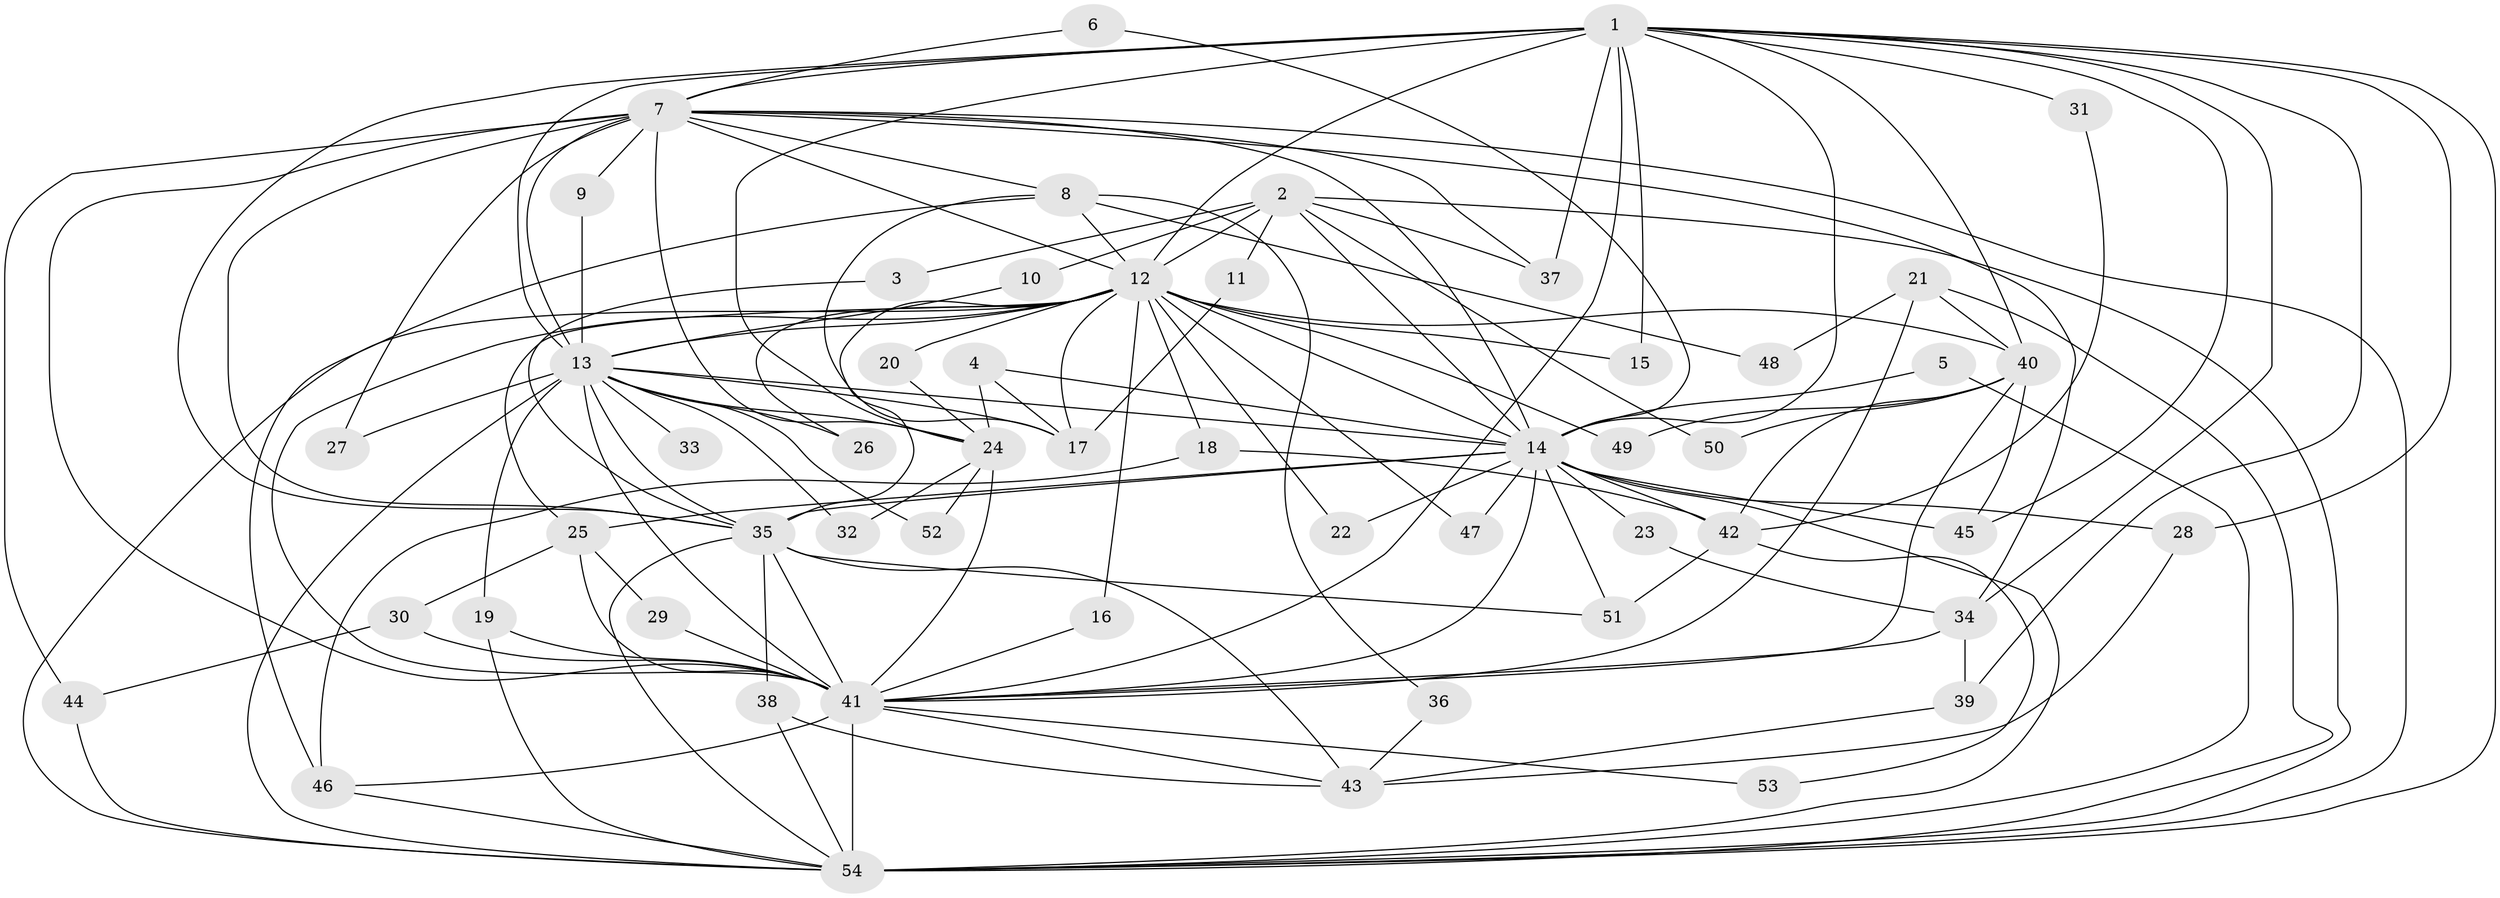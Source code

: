 // original degree distribution, {16: 0.02247191011235955, 14: 0.011235955056179775, 21: 0.02247191011235955, 24: 0.02247191011235955, 20: 0.011235955056179775, 17: 0.011235955056179775, 15: 0.011235955056179775, 8: 0.033707865168539325, 3: 0.16853932584269662, 2: 0.5842696629213483, 6: 0.02247191011235955, 5: 0.02247191011235955, 4: 0.0449438202247191, 7: 0.011235955056179775}
// Generated by graph-tools (version 1.1) at 2025/36/03/04/25 23:36:26]
// undirected, 54 vertices, 138 edges
graph export_dot {
  node [color=gray90,style=filled];
  1;
  2;
  3;
  4;
  5;
  6;
  7;
  8;
  9;
  10;
  11;
  12;
  13;
  14;
  15;
  16;
  17;
  18;
  19;
  20;
  21;
  22;
  23;
  24;
  25;
  26;
  27;
  28;
  29;
  30;
  31;
  32;
  33;
  34;
  35;
  36;
  37;
  38;
  39;
  40;
  41;
  42;
  43;
  44;
  45;
  46;
  47;
  48;
  49;
  50;
  51;
  52;
  53;
  54;
  1 -- 7 [weight=2.0];
  1 -- 12 [weight=3.0];
  1 -- 13 [weight=3.0];
  1 -- 14 [weight=2.0];
  1 -- 15 [weight=1.0];
  1 -- 24 [weight=1.0];
  1 -- 28 [weight=1.0];
  1 -- 31 [weight=1.0];
  1 -- 34 [weight=1.0];
  1 -- 35 [weight=2.0];
  1 -- 37 [weight=1.0];
  1 -- 39 [weight=1.0];
  1 -- 40 [weight=1.0];
  1 -- 41 [weight=4.0];
  1 -- 45 [weight=1.0];
  1 -- 54 [weight=2.0];
  2 -- 3 [weight=1.0];
  2 -- 10 [weight=1.0];
  2 -- 11 [weight=1.0];
  2 -- 12 [weight=1.0];
  2 -- 14 [weight=1.0];
  2 -- 37 [weight=1.0];
  2 -- 50 [weight=1.0];
  2 -- 54 [weight=1.0];
  3 -- 35 [weight=1.0];
  4 -- 14 [weight=1.0];
  4 -- 17 [weight=1.0];
  4 -- 24 [weight=1.0];
  5 -- 14 [weight=1.0];
  5 -- 54 [weight=1.0];
  6 -- 7 [weight=1.0];
  6 -- 14 [weight=1.0];
  7 -- 8 [weight=1.0];
  7 -- 9 [weight=1.0];
  7 -- 12 [weight=1.0];
  7 -- 13 [weight=1.0];
  7 -- 14 [weight=1.0];
  7 -- 24 [weight=1.0];
  7 -- 27 [weight=1.0];
  7 -- 34 [weight=2.0];
  7 -- 35 [weight=2.0];
  7 -- 37 [weight=1.0];
  7 -- 41 [weight=3.0];
  7 -- 44 [weight=1.0];
  7 -- 54 [weight=1.0];
  8 -- 12 [weight=1.0];
  8 -- 17 [weight=1.0];
  8 -- 36 [weight=1.0];
  8 -- 46 [weight=1.0];
  8 -- 48 [weight=1.0];
  9 -- 13 [weight=1.0];
  10 -- 13 [weight=1.0];
  11 -- 17 [weight=1.0];
  12 -- 13 [weight=1.0];
  12 -- 14 [weight=1.0];
  12 -- 15 [weight=2.0];
  12 -- 16 [weight=1.0];
  12 -- 17 [weight=1.0];
  12 -- 18 [weight=1.0];
  12 -- 20 [weight=1.0];
  12 -- 22 [weight=1.0];
  12 -- 25 [weight=1.0];
  12 -- 26 [weight=1.0];
  12 -- 35 [weight=1.0];
  12 -- 40 [weight=1.0];
  12 -- 41 [weight=2.0];
  12 -- 47 [weight=1.0];
  12 -- 49 [weight=1.0];
  12 -- 54 [weight=1.0];
  13 -- 14 [weight=1.0];
  13 -- 17 [weight=1.0];
  13 -- 19 [weight=1.0];
  13 -- 24 [weight=1.0];
  13 -- 26 [weight=1.0];
  13 -- 27 [weight=1.0];
  13 -- 32 [weight=1.0];
  13 -- 33 [weight=1.0];
  13 -- 35 [weight=1.0];
  13 -- 41 [weight=2.0];
  13 -- 52 [weight=1.0];
  13 -- 54 [weight=1.0];
  14 -- 22 [weight=1.0];
  14 -- 23 [weight=2.0];
  14 -- 25 [weight=1.0];
  14 -- 28 [weight=1.0];
  14 -- 35 [weight=2.0];
  14 -- 41 [weight=2.0];
  14 -- 42 [weight=2.0];
  14 -- 45 [weight=1.0];
  14 -- 47 [weight=1.0];
  14 -- 51 [weight=1.0];
  14 -- 54 [weight=1.0];
  16 -- 41 [weight=1.0];
  18 -- 42 [weight=1.0];
  18 -- 46 [weight=1.0];
  19 -- 41 [weight=1.0];
  19 -- 54 [weight=1.0];
  20 -- 24 [weight=1.0];
  21 -- 40 [weight=1.0];
  21 -- 41 [weight=1.0];
  21 -- 48 [weight=1.0];
  21 -- 54 [weight=1.0];
  23 -- 34 [weight=1.0];
  24 -- 32 [weight=1.0];
  24 -- 41 [weight=1.0];
  24 -- 52 [weight=1.0];
  25 -- 29 [weight=2.0];
  25 -- 30 [weight=1.0];
  25 -- 41 [weight=1.0];
  28 -- 43 [weight=1.0];
  29 -- 41 [weight=1.0];
  30 -- 41 [weight=1.0];
  30 -- 44 [weight=1.0];
  31 -- 42 [weight=1.0];
  34 -- 39 [weight=1.0];
  34 -- 41 [weight=1.0];
  35 -- 38 [weight=1.0];
  35 -- 41 [weight=3.0];
  35 -- 43 [weight=1.0];
  35 -- 51 [weight=1.0];
  35 -- 54 [weight=1.0];
  36 -- 43 [weight=1.0];
  38 -- 43 [weight=1.0];
  38 -- 54 [weight=1.0];
  39 -- 43 [weight=1.0];
  40 -- 41 [weight=1.0];
  40 -- 42 [weight=1.0];
  40 -- 45 [weight=1.0];
  40 -- 49 [weight=1.0];
  40 -- 50 [weight=1.0];
  41 -- 43 [weight=1.0];
  41 -- 46 [weight=1.0];
  41 -- 53 [weight=1.0];
  41 -- 54 [weight=3.0];
  42 -- 51 [weight=1.0];
  42 -- 53 [weight=1.0];
  44 -- 54 [weight=1.0];
  46 -- 54 [weight=1.0];
}
